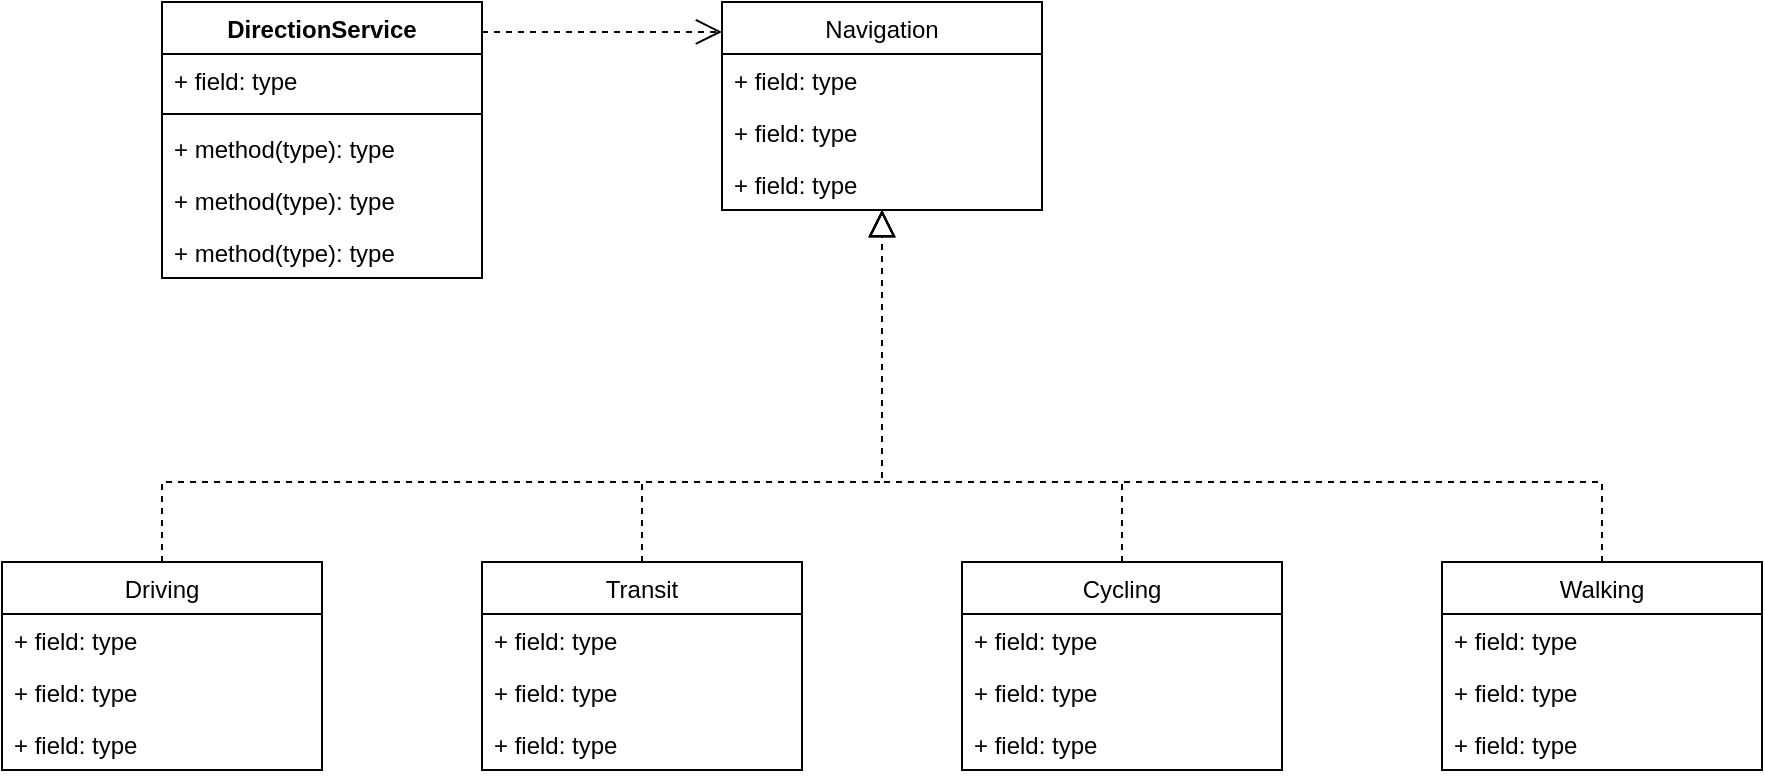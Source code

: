 <mxfile version="16.1.2" type="device"><diagram id="9l4ApJUJMqDfojPDuuol" name="Page-1"><mxGraphModel dx="868" dy="553" grid="1" gridSize="10" guides="1" tooltips="1" connect="1" arrows="1" fold="1" page="1" pageScale="1" pageWidth="1169" pageHeight="1654" math="0" shadow="0"><root><mxCell id="0"/><mxCell id="1" parent="0"/><mxCell id="lreyNruiPdmHQ-1BVriI-36" style="edgeStyle=orthogonalEdgeStyle;rounded=0;orthogonalLoop=1;jettySize=auto;html=1;entryX=0;entryY=0.144;entryDx=0;entryDy=0;entryPerimeter=0;dashed=1;endSize=11;endArrow=open;endFill=0;" edge="1" parent="1" source="lreyNruiPdmHQ-1BVriI-1" target="lreyNruiPdmHQ-1BVriI-5"><mxGeometry relative="1" as="geometry"><Array as="points"><mxPoint x="400" y="55"/><mxPoint x="400" y="55"/></Array></mxGeometry></mxCell><mxCell id="lreyNruiPdmHQ-1BVriI-1" value="DirectionService" style="swimlane;fontStyle=1;align=center;verticalAlign=top;childLayout=stackLayout;horizontal=1;startSize=26;horizontalStack=0;resizeParent=1;resizeParentMax=0;resizeLast=0;collapsible=1;marginBottom=0;" vertex="1" parent="1"><mxGeometry x="200" y="40" width="160" height="138" as="geometry"/></mxCell><mxCell id="lreyNruiPdmHQ-1BVriI-2" value="+ field: type" style="text;strokeColor=none;fillColor=none;align=left;verticalAlign=top;spacingLeft=4;spacingRight=4;overflow=hidden;rotatable=0;points=[[0,0.5],[1,0.5]];portConstraint=eastwest;" vertex="1" parent="lreyNruiPdmHQ-1BVriI-1"><mxGeometry y="26" width="160" height="26" as="geometry"/></mxCell><mxCell id="lreyNruiPdmHQ-1BVriI-3" value="" style="line;strokeWidth=1;fillColor=none;align=left;verticalAlign=middle;spacingTop=-1;spacingLeft=3;spacingRight=3;rotatable=0;labelPosition=right;points=[];portConstraint=eastwest;" vertex="1" parent="lreyNruiPdmHQ-1BVriI-1"><mxGeometry y="52" width="160" height="8" as="geometry"/></mxCell><mxCell id="lreyNruiPdmHQ-1BVriI-35" value="+ method(type): type" style="text;strokeColor=none;fillColor=none;align=left;verticalAlign=top;spacingLeft=4;spacingRight=4;overflow=hidden;rotatable=0;points=[[0,0.5],[1,0.5]];portConstraint=eastwest;" vertex="1" parent="lreyNruiPdmHQ-1BVriI-1"><mxGeometry y="60" width="160" height="26" as="geometry"/></mxCell><mxCell id="lreyNruiPdmHQ-1BVriI-34" value="+ method(type): type" style="text;strokeColor=none;fillColor=none;align=left;verticalAlign=top;spacingLeft=4;spacingRight=4;overflow=hidden;rotatable=0;points=[[0,0.5],[1,0.5]];portConstraint=eastwest;" vertex="1" parent="lreyNruiPdmHQ-1BVriI-1"><mxGeometry y="86" width="160" height="26" as="geometry"/></mxCell><mxCell id="lreyNruiPdmHQ-1BVriI-4" value="+ method(type): type" style="text;strokeColor=none;fillColor=none;align=left;verticalAlign=top;spacingLeft=4;spacingRight=4;overflow=hidden;rotatable=0;points=[[0,0.5],[1,0.5]];portConstraint=eastwest;" vertex="1" parent="lreyNruiPdmHQ-1BVriI-1"><mxGeometry y="112" width="160" height="26" as="geometry"/></mxCell><mxCell id="lreyNruiPdmHQ-1BVriI-5" value="Navigation" style="swimlane;fontStyle=0;childLayout=stackLayout;horizontal=1;startSize=26;fillColor=none;horizontalStack=0;resizeParent=1;resizeParentMax=0;resizeLast=0;collapsible=1;marginBottom=0;" vertex="1" parent="1"><mxGeometry x="480" y="40" width="160" height="104" as="geometry"/></mxCell><mxCell id="lreyNruiPdmHQ-1BVriI-6" value="+ field: type" style="text;strokeColor=none;fillColor=none;align=left;verticalAlign=top;spacingLeft=4;spacingRight=4;overflow=hidden;rotatable=0;points=[[0,0.5],[1,0.5]];portConstraint=eastwest;" vertex="1" parent="lreyNruiPdmHQ-1BVriI-5"><mxGeometry y="26" width="160" height="26" as="geometry"/></mxCell><mxCell id="lreyNruiPdmHQ-1BVriI-7" value="+ field: type" style="text;strokeColor=none;fillColor=none;align=left;verticalAlign=top;spacingLeft=4;spacingRight=4;overflow=hidden;rotatable=0;points=[[0,0.5],[1,0.5]];portConstraint=eastwest;" vertex="1" parent="lreyNruiPdmHQ-1BVriI-5"><mxGeometry y="52" width="160" height="26" as="geometry"/></mxCell><mxCell id="lreyNruiPdmHQ-1BVriI-8" value="+ field: type" style="text;strokeColor=none;fillColor=none;align=left;verticalAlign=top;spacingLeft=4;spacingRight=4;overflow=hidden;rotatable=0;points=[[0,0.5],[1,0.5]];portConstraint=eastwest;" vertex="1" parent="lreyNruiPdmHQ-1BVriI-5"><mxGeometry y="78" width="160" height="26" as="geometry"/></mxCell><mxCell id="lreyNruiPdmHQ-1BVriI-29" style="edgeStyle=orthogonalEdgeStyle;rounded=0;orthogonalLoop=1;jettySize=auto;html=1;dashed=1;endArrow=block;endFill=0;endSize=11;" edge="1" parent="1" source="lreyNruiPdmHQ-1BVriI-13" target="lreyNruiPdmHQ-1BVriI-5"><mxGeometry relative="1" as="geometry"><Array as="points"><mxPoint x="440" y="280"/><mxPoint x="560" y="280"/></Array></mxGeometry></mxCell><mxCell id="lreyNruiPdmHQ-1BVriI-13" value="Transit" style="swimlane;fontStyle=0;childLayout=stackLayout;horizontal=1;startSize=26;fillColor=none;horizontalStack=0;resizeParent=1;resizeParentMax=0;resizeLast=0;collapsible=1;marginBottom=0;" vertex="1" parent="1"><mxGeometry x="360" y="320" width="160" height="104" as="geometry"/></mxCell><mxCell id="lreyNruiPdmHQ-1BVriI-14" value="+ field: type" style="text;strokeColor=none;fillColor=none;align=left;verticalAlign=top;spacingLeft=4;spacingRight=4;overflow=hidden;rotatable=0;points=[[0,0.5],[1,0.5]];portConstraint=eastwest;" vertex="1" parent="lreyNruiPdmHQ-1BVriI-13"><mxGeometry y="26" width="160" height="26" as="geometry"/></mxCell><mxCell id="lreyNruiPdmHQ-1BVriI-15" value="+ field: type" style="text;strokeColor=none;fillColor=none;align=left;verticalAlign=top;spacingLeft=4;spacingRight=4;overflow=hidden;rotatable=0;points=[[0,0.5],[1,0.5]];portConstraint=eastwest;" vertex="1" parent="lreyNruiPdmHQ-1BVriI-13"><mxGeometry y="52" width="160" height="26" as="geometry"/></mxCell><mxCell id="lreyNruiPdmHQ-1BVriI-16" value="+ field: type" style="text;strokeColor=none;fillColor=none;align=left;verticalAlign=top;spacingLeft=4;spacingRight=4;overflow=hidden;rotatable=0;points=[[0,0.5],[1,0.5]];portConstraint=eastwest;" vertex="1" parent="lreyNruiPdmHQ-1BVriI-13"><mxGeometry y="78" width="160" height="26" as="geometry"/></mxCell><mxCell id="lreyNruiPdmHQ-1BVriI-30" style="edgeStyle=orthogonalEdgeStyle;rounded=0;orthogonalLoop=1;jettySize=auto;html=1;dashed=1;endArrow=block;endFill=0;endSize=11;" edge="1" parent="1" source="lreyNruiPdmHQ-1BVriI-17" target="lreyNruiPdmHQ-1BVriI-5"><mxGeometry relative="1" as="geometry"><Array as="points"><mxPoint x="680" y="280"/><mxPoint x="560" y="280"/></Array></mxGeometry></mxCell><mxCell id="lreyNruiPdmHQ-1BVriI-17" value="Cycling" style="swimlane;fontStyle=0;childLayout=stackLayout;horizontal=1;startSize=26;fillColor=none;horizontalStack=0;resizeParent=1;resizeParentMax=0;resizeLast=0;collapsible=1;marginBottom=0;" vertex="1" parent="1"><mxGeometry x="600" y="320" width="160" height="104" as="geometry"/></mxCell><mxCell id="lreyNruiPdmHQ-1BVriI-18" value="+ field: type" style="text;strokeColor=none;fillColor=none;align=left;verticalAlign=top;spacingLeft=4;spacingRight=4;overflow=hidden;rotatable=0;points=[[0,0.5],[1,0.5]];portConstraint=eastwest;" vertex="1" parent="lreyNruiPdmHQ-1BVriI-17"><mxGeometry y="26" width="160" height="26" as="geometry"/></mxCell><mxCell id="lreyNruiPdmHQ-1BVriI-19" value="+ field: type" style="text;strokeColor=none;fillColor=none;align=left;verticalAlign=top;spacingLeft=4;spacingRight=4;overflow=hidden;rotatable=0;points=[[0,0.5],[1,0.5]];portConstraint=eastwest;" vertex="1" parent="lreyNruiPdmHQ-1BVriI-17"><mxGeometry y="52" width="160" height="26" as="geometry"/></mxCell><mxCell id="lreyNruiPdmHQ-1BVriI-20" value="+ field: type" style="text;strokeColor=none;fillColor=none;align=left;verticalAlign=top;spacingLeft=4;spacingRight=4;overflow=hidden;rotatable=0;points=[[0,0.5],[1,0.5]];portConstraint=eastwest;" vertex="1" parent="lreyNruiPdmHQ-1BVriI-17"><mxGeometry y="78" width="160" height="26" as="geometry"/></mxCell><mxCell id="lreyNruiPdmHQ-1BVriI-33" style="edgeStyle=orthogonalEdgeStyle;rounded=0;orthogonalLoop=1;jettySize=auto;html=1;dashed=1;endArrow=block;endFill=0;endSize=11;" edge="1" parent="1" source="lreyNruiPdmHQ-1BVriI-21" target="lreyNruiPdmHQ-1BVriI-5"><mxGeometry relative="1" as="geometry"><Array as="points"><mxPoint x="920" y="280"/><mxPoint x="560" y="280"/></Array></mxGeometry></mxCell><mxCell id="lreyNruiPdmHQ-1BVriI-21" value="Walking" style="swimlane;fontStyle=0;childLayout=stackLayout;horizontal=1;startSize=26;fillColor=none;horizontalStack=0;resizeParent=1;resizeParentMax=0;resizeLast=0;collapsible=1;marginBottom=0;" vertex="1" parent="1"><mxGeometry x="840" y="320" width="160" height="104" as="geometry"/></mxCell><mxCell id="lreyNruiPdmHQ-1BVriI-22" value="+ field: type" style="text;strokeColor=none;fillColor=none;align=left;verticalAlign=top;spacingLeft=4;spacingRight=4;overflow=hidden;rotatable=0;points=[[0,0.5],[1,0.5]];portConstraint=eastwest;" vertex="1" parent="lreyNruiPdmHQ-1BVriI-21"><mxGeometry y="26" width="160" height="26" as="geometry"/></mxCell><mxCell id="lreyNruiPdmHQ-1BVriI-23" value="+ field: type" style="text;strokeColor=none;fillColor=none;align=left;verticalAlign=top;spacingLeft=4;spacingRight=4;overflow=hidden;rotatable=0;points=[[0,0.5],[1,0.5]];portConstraint=eastwest;" vertex="1" parent="lreyNruiPdmHQ-1BVriI-21"><mxGeometry y="52" width="160" height="26" as="geometry"/></mxCell><mxCell id="lreyNruiPdmHQ-1BVriI-24" value="+ field: type" style="text;strokeColor=none;fillColor=none;align=left;verticalAlign=top;spacingLeft=4;spacingRight=4;overflow=hidden;rotatable=0;points=[[0,0.5],[1,0.5]];portConstraint=eastwest;" vertex="1" parent="lreyNruiPdmHQ-1BVriI-21"><mxGeometry y="78" width="160" height="26" as="geometry"/></mxCell><mxCell id="lreyNruiPdmHQ-1BVriI-31" style="edgeStyle=orthogonalEdgeStyle;rounded=0;orthogonalLoop=1;jettySize=auto;html=1;dashed=1;endArrow=block;endFill=0;endSize=11;" edge="1" parent="1" source="lreyNruiPdmHQ-1BVriI-25" target="lreyNruiPdmHQ-1BVriI-5"><mxGeometry relative="1" as="geometry"><Array as="points"><mxPoint x="200" y="280"/><mxPoint x="560" y="280"/></Array></mxGeometry></mxCell><mxCell id="lreyNruiPdmHQ-1BVriI-25" value="Driving" style="swimlane;fontStyle=0;childLayout=stackLayout;horizontal=1;startSize=26;fillColor=none;horizontalStack=0;resizeParent=1;resizeParentMax=0;resizeLast=0;collapsible=1;marginBottom=0;" vertex="1" parent="1"><mxGeometry x="120" y="320" width="160" height="104" as="geometry"/></mxCell><mxCell id="lreyNruiPdmHQ-1BVriI-26" value="+ field: type" style="text;strokeColor=none;fillColor=none;align=left;verticalAlign=top;spacingLeft=4;spacingRight=4;overflow=hidden;rotatable=0;points=[[0,0.5],[1,0.5]];portConstraint=eastwest;" vertex="1" parent="lreyNruiPdmHQ-1BVriI-25"><mxGeometry y="26" width="160" height="26" as="geometry"/></mxCell><mxCell id="lreyNruiPdmHQ-1BVriI-27" value="+ field: type" style="text;strokeColor=none;fillColor=none;align=left;verticalAlign=top;spacingLeft=4;spacingRight=4;overflow=hidden;rotatable=0;points=[[0,0.5],[1,0.5]];portConstraint=eastwest;" vertex="1" parent="lreyNruiPdmHQ-1BVriI-25"><mxGeometry y="52" width="160" height="26" as="geometry"/></mxCell><mxCell id="lreyNruiPdmHQ-1BVriI-28" value="+ field: type" style="text;strokeColor=none;fillColor=none;align=left;verticalAlign=top;spacingLeft=4;spacingRight=4;overflow=hidden;rotatable=0;points=[[0,0.5],[1,0.5]];portConstraint=eastwest;" vertex="1" parent="lreyNruiPdmHQ-1BVriI-25"><mxGeometry y="78" width="160" height="26" as="geometry"/></mxCell></root></mxGraphModel></diagram></mxfile>